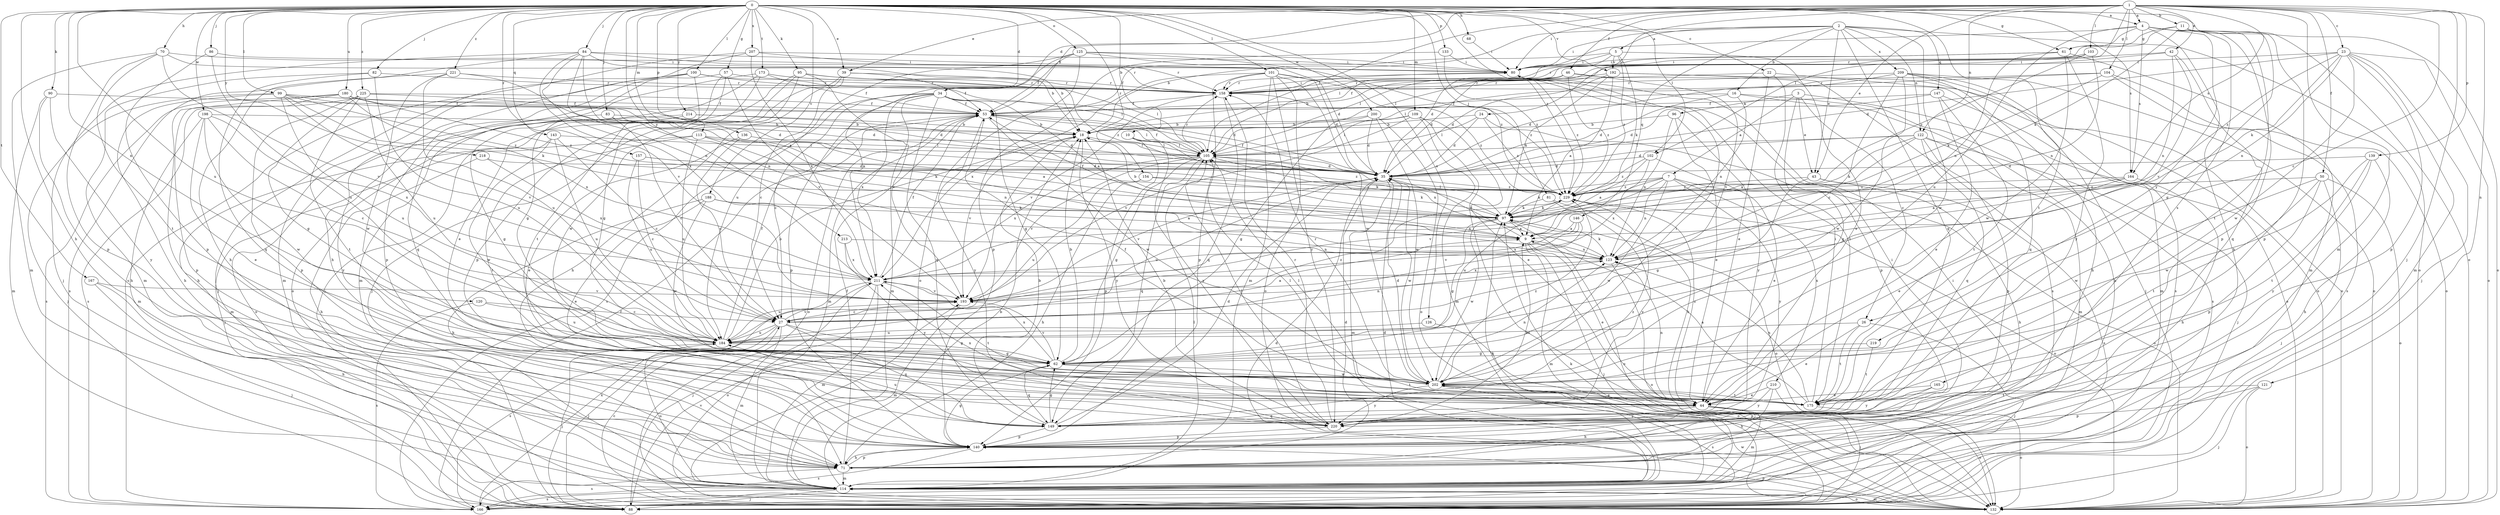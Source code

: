 strict digraph  {
0;
1;
2;
3;
4;
5;
7;
9;
10;
11;
16;
18;
22;
23;
24;
26;
27;
34;
35;
39;
42;
43;
44;
46;
50;
53;
57;
61;
62;
68;
70;
71;
80;
81;
82;
83;
84;
86;
88;
90;
95;
96;
97;
99;
100;
101;
102;
103;
104;
105;
109;
113;
114;
120;
121;
122;
123;
125;
126;
132;
133;
136;
139;
140;
143;
146;
147;
149;
154;
157;
158;
164;
165;
166;
167;
173;
175;
180;
184;
188;
192;
193;
198;
200;
202;
207;
209;
210;
211;
213;
214;
218;
219;
220;
221;
225;
229;
0 -> 4  [label=a];
0 -> 10  [label=b];
0 -> 22  [label=c];
0 -> 34  [label=d];
0 -> 39  [label=e];
0 -> 57  [label=g];
0 -> 61  [label=g];
0 -> 68  [label=h];
0 -> 70  [label=h];
0 -> 71  [label=h];
0 -> 81  [label=j];
0 -> 82  [label=j];
0 -> 83  [label=j];
0 -> 84  [label=j];
0 -> 86  [label=j];
0 -> 90  [label=k];
0 -> 95  [label=k];
0 -> 99  [label=l];
0 -> 100  [label=l];
0 -> 101  [label=l];
0 -> 102  [label=l];
0 -> 109  [label=m];
0 -> 113  [label=m];
0 -> 120  [label=n];
0 -> 125  [label=o];
0 -> 126  [label=o];
0 -> 132  [label=o];
0 -> 133  [label=p];
0 -> 136  [label=p];
0 -> 143  [label=q];
0 -> 154  [label=r];
0 -> 157  [label=r];
0 -> 164  [label=s];
0 -> 167  [label=t];
0 -> 173  [label=t];
0 -> 175  [label=t];
0 -> 180  [label=u];
0 -> 184  [label=u];
0 -> 188  [label=v];
0 -> 192  [label=v];
0 -> 198  [label=w];
0 -> 200  [label=w];
0 -> 207  [label=x];
0 -> 213  [label=y];
0 -> 214  [label=y];
0 -> 218  [label=y];
0 -> 221  [label=z];
0 -> 225  [label=z];
0 -> 229  [label=z];
1 -> 4  [label=a];
1 -> 11  [label=b];
1 -> 23  [label=c];
1 -> 24  [label=c];
1 -> 26  [label=c];
1 -> 34  [label=d];
1 -> 39  [label=e];
1 -> 42  [label=e];
1 -> 43  [label=e];
1 -> 46  [label=f];
1 -> 50  [label=f];
1 -> 53  [label=f];
1 -> 80  [label=i];
1 -> 88  [label=j];
1 -> 102  [label=l];
1 -> 103  [label=l];
1 -> 104  [label=l];
1 -> 105  [label=l];
1 -> 114  [label=m];
1 -> 121  [label=n];
1 -> 122  [label=n];
1 -> 139  [label=p];
1 -> 164  [label=s];
2 -> 5  [label=a];
2 -> 16  [label=b];
2 -> 18  [label=b];
2 -> 43  [label=e];
2 -> 80  [label=i];
2 -> 122  [label=n];
2 -> 132  [label=o];
2 -> 146  [label=q];
2 -> 147  [label=q];
2 -> 149  [label=q];
2 -> 202  [label=w];
2 -> 209  [label=x];
3 -> 7  [label=a];
3 -> 26  [label=c];
3 -> 43  [label=e];
3 -> 96  [label=k];
3 -> 132  [label=o];
3 -> 140  [label=p];
4 -> 61  [label=g];
4 -> 71  [label=h];
4 -> 105  [label=l];
4 -> 140  [label=p];
4 -> 164  [label=s];
4 -> 165  [label=s];
4 -> 175  [label=t];
4 -> 184  [label=u];
4 -> 219  [label=y];
5 -> 35  [label=d];
5 -> 44  [label=e];
5 -> 53  [label=f];
5 -> 80  [label=i];
5 -> 97  [label=k];
5 -> 192  [label=v];
5 -> 229  [label=z];
7 -> 97  [label=k];
7 -> 123  [label=n];
7 -> 132  [label=o];
7 -> 193  [label=v];
7 -> 202  [label=w];
7 -> 210  [label=x];
7 -> 211  [label=x];
7 -> 220  [label=y];
7 -> 229  [label=z];
9 -> 35  [label=d];
9 -> 44  [label=e];
9 -> 88  [label=j];
9 -> 114  [label=m];
9 -> 123  [label=n];
10 -> 105  [label=l];
10 -> 123  [label=n];
10 -> 140  [label=p];
10 -> 220  [label=y];
11 -> 61  [label=g];
11 -> 62  [label=g];
11 -> 97  [label=k];
11 -> 132  [label=o];
11 -> 140  [label=p];
11 -> 158  [label=r];
16 -> 35  [label=d];
16 -> 53  [label=f];
16 -> 71  [label=h];
16 -> 123  [label=n];
16 -> 166  [label=s];
18 -> 105  [label=l];
18 -> 193  [label=v];
18 -> 220  [label=y];
22 -> 44  [label=e];
22 -> 132  [label=o];
22 -> 158  [label=r];
22 -> 175  [label=t];
23 -> 35  [label=d];
23 -> 80  [label=i];
23 -> 88  [label=j];
23 -> 97  [label=k];
23 -> 114  [label=m];
23 -> 123  [label=n];
23 -> 132  [label=o];
23 -> 140  [label=p];
23 -> 202  [label=w];
23 -> 229  [label=z];
24 -> 18  [label=b];
24 -> 35  [label=d];
24 -> 62  [label=g];
24 -> 105  [label=l];
24 -> 229  [label=z];
26 -> 44  [label=e];
26 -> 88  [label=j];
26 -> 175  [label=t];
26 -> 184  [label=u];
27 -> 9  [label=a];
27 -> 62  [label=g];
27 -> 88  [label=j];
27 -> 114  [label=m];
27 -> 123  [label=n];
27 -> 149  [label=q];
27 -> 166  [label=s];
27 -> 184  [label=u];
27 -> 193  [label=v];
27 -> 229  [label=z];
34 -> 9  [label=a];
34 -> 27  [label=c];
34 -> 35  [label=d];
34 -> 53  [label=f];
34 -> 62  [label=g];
34 -> 114  [label=m];
34 -> 140  [label=p];
34 -> 149  [label=q];
34 -> 166  [label=s];
34 -> 211  [label=x];
35 -> 53  [label=f];
35 -> 114  [label=m];
35 -> 184  [label=u];
35 -> 193  [label=v];
35 -> 202  [label=w];
35 -> 229  [label=z];
39 -> 27  [label=c];
39 -> 53  [label=f];
39 -> 71  [label=h];
39 -> 88  [label=j];
39 -> 158  [label=r];
42 -> 80  [label=i];
42 -> 105  [label=l];
42 -> 123  [label=n];
42 -> 149  [label=q];
42 -> 193  [label=v];
43 -> 62  [label=g];
43 -> 71  [label=h];
43 -> 166  [label=s];
43 -> 229  [label=z];
44 -> 71  [label=h];
44 -> 97  [label=k];
44 -> 105  [label=l];
44 -> 114  [label=m];
44 -> 123  [label=n];
44 -> 132  [label=o];
44 -> 149  [label=q];
44 -> 220  [label=y];
44 -> 229  [label=z];
46 -> 18  [label=b];
46 -> 35  [label=d];
46 -> 53  [label=f];
46 -> 149  [label=q];
46 -> 158  [label=r];
46 -> 193  [label=v];
46 -> 229  [label=z];
50 -> 88  [label=j];
50 -> 132  [label=o];
50 -> 140  [label=p];
50 -> 175  [label=t];
50 -> 202  [label=w];
50 -> 229  [label=z];
53 -> 18  [label=b];
53 -> 105  [label=l];
53 -> 114  [label=m];
53 -> 132  [label=o];
53 -> 202  [label=w];
53 -> 220  [label=y];
57 -> 44  [label=e];
57 -> 149  [label=q];
57 -> 158  [label=r];
57 -> 175  [label=t];
57 -> 193  [label=v];
61 -> 80  [label=i];
61 -> 114  [label=m];
61 -> 123  [label=n];
61 -> 158  [label=r];
61 -> 202  [label=w];
61 -> 220  [label=y];
62 -> 18  [label=b];
62 -> 149  [label=q];
62 -> 175  [label=t];
62 -> 193  [label=v];
62 -> 202  [label=w];
62 -> 211  [label=x];
68 -> 80  [label=i];
70 -> 18  [label=b];
70 -> 80  [label=i];
70 -> 114  [label=m];
70 -> 140  [label=p];
70 -> 175  [label=t];
70 -> 193  [label=v];
71 -> 35  [label=d];
71 -> 53  [label=f];
71 -> 114  [label=m];
71 -> 140  [label=p];
71 -> 166  [label=s];
80 -> 158  [label=r];
80 -> 229  [label=z];
81 -> 97  [label=k];
81 -> 132  [label=o];
81 -> 220  [label=y];
82 -> 114  [label=m];
82 -> 149  [label=q];
82 -> 158  [label=r];
82 -> 184  [label=u];
83 -> 9  [label=a];
83 -> 18  [label=b];
83 -> 27  [label=c];
83 -> 220  [label=y];
84 -> 9  [label=a];
84 -> 18  [label=b];
84 -> 71  [label=h];
84 -> 80  [label=i];
84 -> 88  [label=j];
84 -> 123  [label=n];
84 -> 158  [label=r];
84 -> 193  [label=v];
84 -> 211  [label=x];
86 -> 80  [label=i];
86 -> 140  [label=p];
86 -> 184  [label=u];
88 -> 97  [label=k];
88 -> 193  [label=v];
90 -> 53  [label=f];
90 -> 71  [label=h];
90 -> 114  [label=m];
90 -> 220  [label=y];
95 -> 88  [label=j];
95 -> 140  [label=p];
95 -> 158  [label=r];
95 -> 193  [label=v];
95 -> 202  [label=w];
95 -> 229  [label=z];
96 -> 18  [label=b];
96 -> 44  [label=e];
96 -> 123  [label=n];
96 -> 220  [label=y];
97 -> 9  [label=a];
97 -> 18  [label=b];
97 -> 53  [label=f];
97 -> 62  [label=g];
97 -> 105  [label=l];
97 -> 132  [label=o];
97 -> 202  [label=w];
99 -> 35  [label=d];
99 -> 53  [label=f];
99 -> 71  [label=h];
99 -> 88  [label=j];
99 -> 97  [label=k];
99 -> 184  [label=u];
99 -> 193  [label=v];
99 -> 229  [label=z];
100 -> 62  [label=g];
100 -> 88  [label=j];
100 -> 105  [label=l];
100 -> 114  [label=m];
100 -> 140  [label=p];
100 -> 158  [label=r];
101 -> 35  [label=d];
101 -> 114  [label=m];
101 -> 132  [label=o];
101 -> 140  [label=p];
101 -> 158  [label=r];
101 -> 202  [label=w];
101 -> 211  [label=x];
101 -> 220  [label=y];
101 -> 229  [label=z];
102 -> 9  [label=a];
102 -> 35  [label=d];
102 -> 44  [label=e];
102 -> 211  [label=x];
102 -> 229  [label=z];
103 -> 80  [label=i];
103 -> 105  [label=l];
103 -> 123  [label=n];
103 -> 229  [label=z];
104 -> 97  [label=k];
104 -> 105  [label=l];
104 -> 132  [label=o];
104 -> 158  [label=r];
104 -> 166  [label=s];
105 -> 35  [label=d];
105 -> 53  [label=f];
105 -> 62  [label=g];
105 -> 97  [label=k];
105 -> 149  [label=q];
105 -> 158  [label=r];
105 -> 193  [label=v];
105 -> 211  [label=x];
109 -> 18  [label=b];
109 -> 44  [label=e];
109 -> 105  [label=l];
109 -> 114  [label=m];
109 -> 132  [label=o];
109 -> 193  [label=v];
113 -> 88  [label=j];
113 -> 97  [label=k];
113 -> 105  [label=l];
113 -> 123  [label=n];
113 -> 175  [label=t];
113 -> 184  [label=u];
114 -> 18  [label=b];
114 -> 35  [label=d];
114 -> 80  [label=i];
114 -> 88  [label=j];
114 -> 97  [label=k];
114 -> 105  [label=l];
114 -> 132  [label=o];
114 -> 166  [label=s];
114 -> 184  [label=u];
120 -> 27  [label=c];
120 -> 166  [label=s];
120 -> 184  [label=u];
121 -> 88  [label=j];
121 -> 132  [label=o];
121 -> 140  [label=p];
121 -> 175  [label=t];
122 -> 9  [label=a];
122 -> 35  [label=d];
122 -> 88  [label=j];
122 -> 97  [label=k];
122 -> 105  [label=l];
122 -> 114  [label=m];
122 -> 140  [label=p];
122 -> 149  [label=q];
123 -> 97  [label=k];
123 -> 132  [label=o];
123 -> 211  [label=x];
125 -> 35  [label=d];
125 -> 53  [label=f];
125 -> 80  [label=i];
125 -> 132  [label=o];
125 -> 184  [label=u];
125 -> 211  [label=x];
125 -> 229  [label=z];
126 -> 132  [label=o];
126 -> 184  [label=u];
132 -> 27  [label=c];
132 -> 114  [label=m];
132 -> 140  [label=p];
132 -> 202  [label=w];
133 -> 80  [label=i];
133 -> 140  [label=p];
133 -> 229  [label=z];
136 -> 27  [label=c];
136 -> 44  [label=e];
136 -> 105  [label=l];
139 -> 35  [label=d];
139 -> 71  [label=h];
139 -> 175  [label=t];
139 -> 202  [label=w];
139 -> 220  [label=y];
140 -> 62  [label=g];
140 -> 71  [label=h];
140 -> 80  [label=i];
140 -> 166  [label=s];
143 -> 27  [label=c];
143 -> 105  [label=l];
143 -> 114  [label=m];
143 -> 184  [label=u];
143 -> 202  [label=w];
146 -> 9  [label=a];
146 -> 27  [label=c];
146 -> 193  [label=v];
146 -> 211  [label=x];
147 -> 35  [label=d];
147 -> 44  [label=e];
147 -> 53  [label=f];
147 -> 114  [label=m];
147 -> 175  [label=t];
149 -> 18  [label=b];
149 -> 35  [label=d];
149 -> 62  [label=g];
149 -> 140  [label=p];
149 -> 184  [label=u];
149 -> 229  [label=z];
154 -> 71  [label=h];
154 -> 97  [label=k];
154 -> 184  [label=u];
154 -> 229  [label=z];
157 -> 27  [label=c];
157 -> 35  [label=d];
157 -> 184  [label=u];
157 -> 229  [label=z];
158 -> 53  [label=f];
158 -> 80  [label=i];
158 -> 149  [label=q];
158 -> 193  [label=v];
158 -> 229  [label=z];
164 -> 9  [label=a];
164 -> 44  [label=e];
164 -> 71  [label=h];
164 -> 229  [label=z];
165 -> 44  [label=e];
165 -> 140  [label=p];
165 -> 220  [label=y];
166 -> 35  [label=d];
166 -> 53  [label=f];
166 -> 211  [label=x];
167 -> 71  [label=h];
167 -> 88  [label=j];
167 -> 193  [label=v];
173 -> 53  [label=f];
173 -> 62  [label=g];
173 -> 105  [label=l];
173 -> 114  [label=m];
173 -> 132  [label=o];
173 -> 158  [label=r];
175 -> 9  [label=a];
175 -> 80  [label=i];
175 -> 105  [label=l];
175 -> 123  [label=n];
175 -> 132  [label=o];
175 -> 211  [label=x];
180 -> 35  [label=d];
180 -> 53  [label=f];
180 -> 71  [label=h];
180 -> 140  [label=p];
180 -> 166  [label=s];
180 -> 211  [label=x];
180 -> 229  [label=z];
184 -> 18  [label=b];
184 -> 53  [label=f];
184 -> 62  [label=g];
184 -> 88  [label=j];
188 -> 9  [label=a];
188 -> 44  [label=e];
188 -> 71  [label=h];
188 -> 97  [label=k];
188 -> 202  [label=w];
192 -> 9  [label=a];
192 -> 35  [label=d];
192 -> 97  [label=k];
192 -> 132  [label=o];
192 -> 158  [label=r];
192 -> 166  [label=s];
193 -> 27  [label=c];
193 -> 114  [label=m];
198 -> 18  [label=b];
198 -> 27  [label=c];
198 -> 44  [label=e];
198 -> 114  [label=m];
198 -> 202  [label=w];
198 -> 211  [label=x];
200 -> 18  [label=b];
200 -> 35  [label=d];
200 -> 62  [label=g];
200 -> 132  [label=o];
200 -> 202  [label=w];
202 -> 35  [label=d];
202 -> 44  [label=e];
202 -> 53  [label=f];
202 -> 80  [label=i];
202 -> 123  [label=n];
202 -> 158  [label=r];
202 -> 166  [label=s];
202 -> 175  [label=t];
202 -> 220  [label=y];
202 -> 229  [label=z];
207 -> 71  [label=h];
207 -> 80  [label=i];
207 -> 158  [label=r];
207 -> 166  [label=s];
207 -> 211  [label=x];
209 -> 27  [label=c];
209 -> 35  [label=d];
209 -> 71  [label=h];
209 -> 88  [label=j];
209 -> 132  [label=o];
209 -> 158  [label=r];
209 -> 166  [label=s];
209 -> 202  [label=w];
210 -> 44  [label=e];
210 -> 71  [label=h];
210 -> 88  [label=j];
210 -> 220  [label=y];
211 -> 53  [label=f];
211 -> 88  [label=j];
211 -> 114  [label=m];
211 -> 132  [label=o];
211 -> 175  [label=t];
211 -> 184  [label=u];
211 -> 193  [label=v];
213 -> 123  [label=n];
213 -> 211  [label=x];
213 -> 220  [label=y];
214 -> 18  [label=b];
214 -> 35  [label=d];
214 -> 62  [label=g];
214 -> 132  [label=o];
218 -> 35  [label=d];
218 -> 71  [label=h];
218 -> 211  [label=x];
219 -> 62  [label=g];
219 -> 175  [label=t];
220 -> 9  [label=a];
220 -> 18  [label=b];
220 -> 105  [label=l];
220 -> 140  [label=p];
220 -> 158  [label=r];
221 -> 123  [label=n];
221 -> 158  [label=r];
221 -> 166  [label=s];
221 -> 184  [label=u];
221 -> 202  [label=w];
225 -> 35  [label=d];
225 -> 53  [label=f];
225 -> 62  [label=g];
225 -> 140  [label=p];
225 -> 166  [label=s];
225 -> 175  [label=t];
225 -> 184  [label=u];
229 -> 97  [label=k];
229 -> 132  [label=o];
229 -> 184  [label=u];
}
